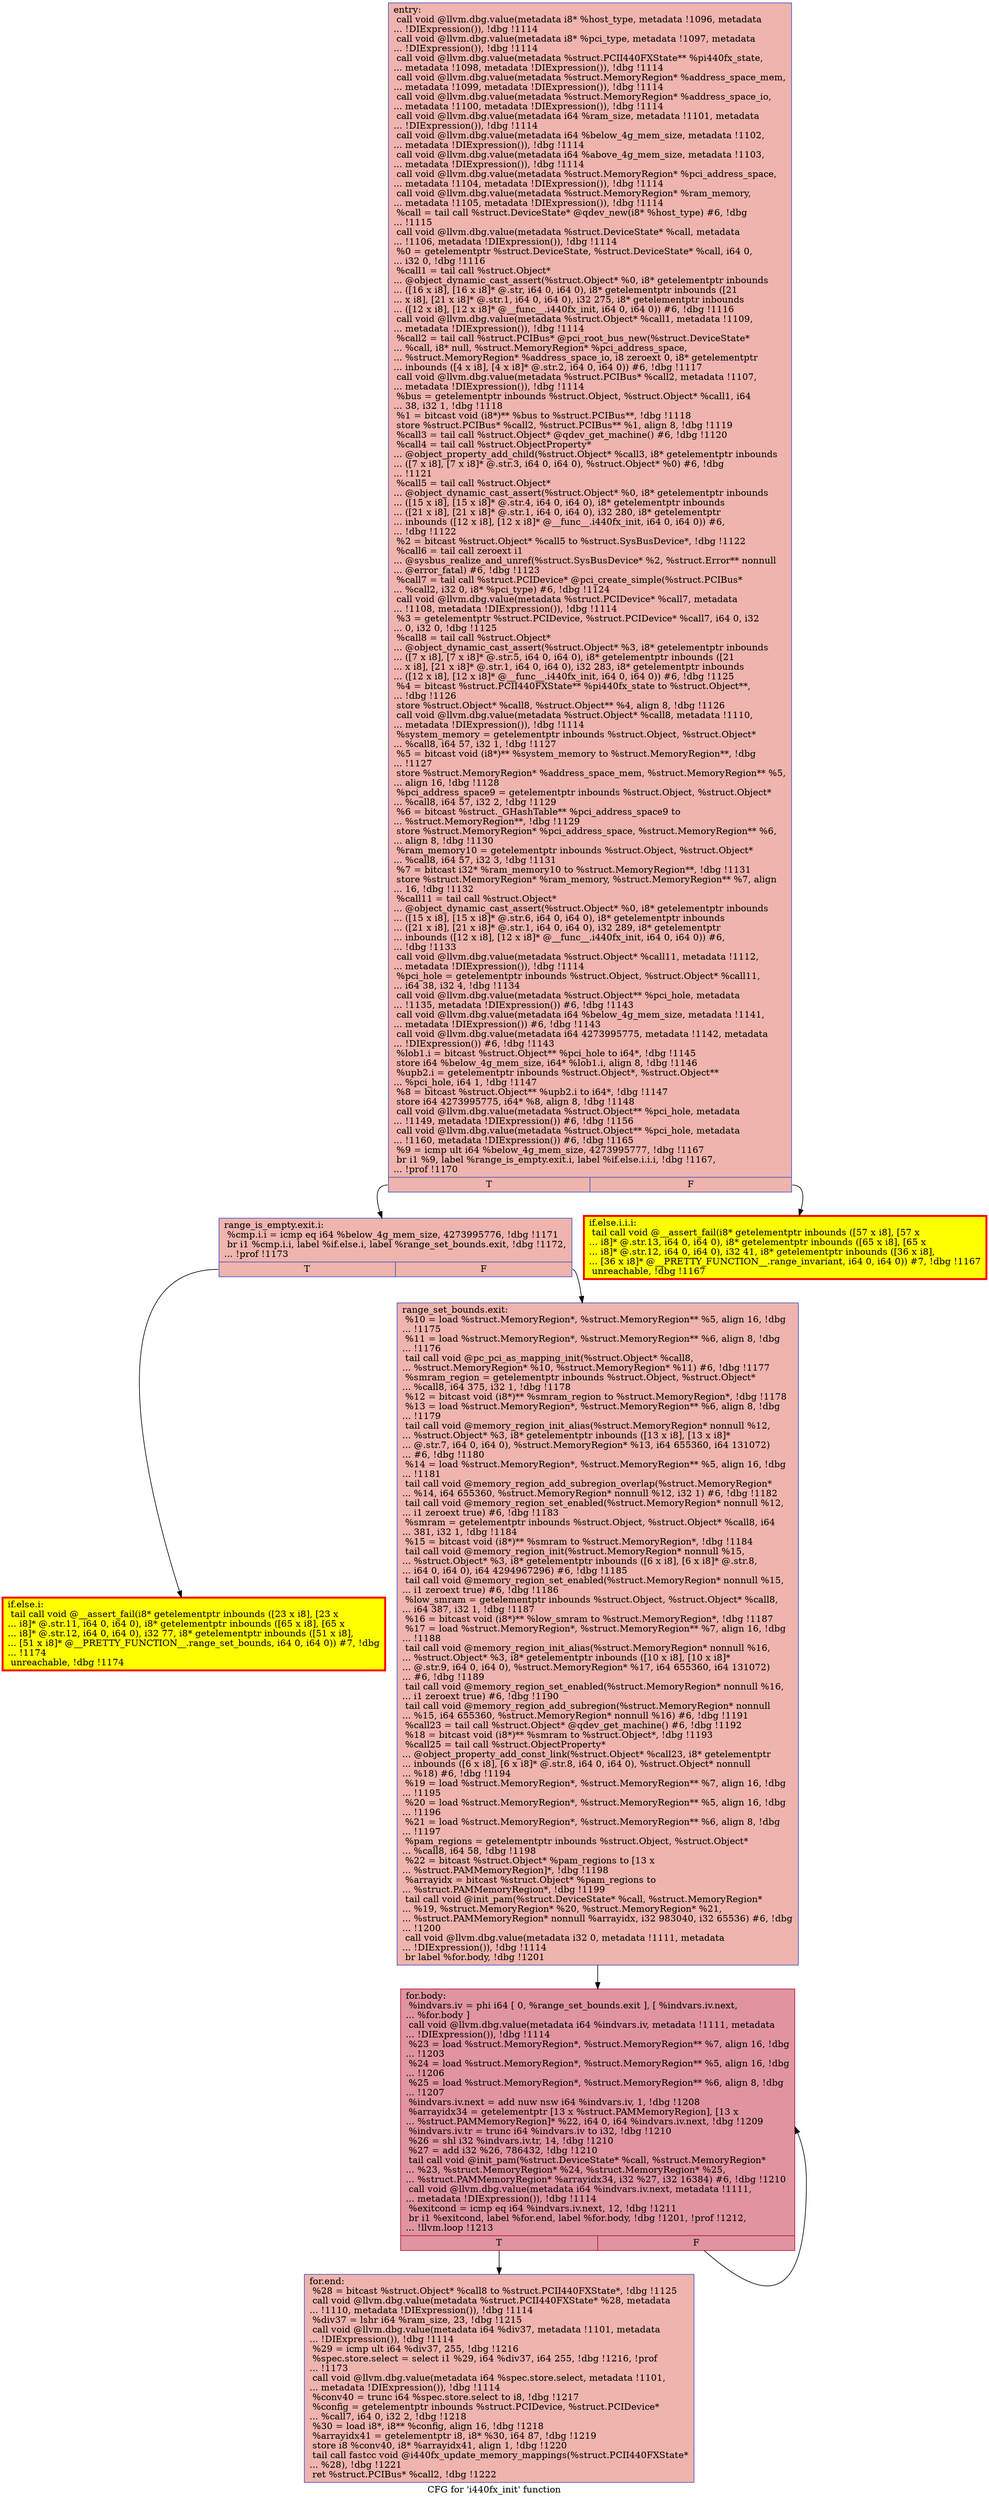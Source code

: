 digraph "CFG for 'i440fx_init' function" {
	label="CFG for 'i440fx_init' function";

	Node0x557ae62f1220 [shape=record,color="#3d50c3ff", style=filled, fillcolor="#d8564670",label="{entry:\l  call void @llvm.dbg.value(metadata i8* %host_type, metadata !1096, metadata\l... !DIExpression()), !dbg !1114\l  call void @llvm.dbg.value(metadata i8* %pci_type, metadata !1097, metadata\l... !DIExpression()), !dbg !1114\l  call void @llvm.dbg.value(metadata %struct.PCII440FXState** %pi440fx_state,\l... metadata !1098, metadata !DIExpression()), !dbg !1114\l  call void @llvm.dbg.value(metadata %struct.MemoryRegion* %address_space_mem,\l... metadata !1099, metadata !DIExpression()), !dbg !1114\l  call void @llvm.dbg.value(metadata %struct.MemoryRegion* %address_space_io,\l... metadata !1100, metadata !DIExpression()), !dbg !1114\l  call void @llvm.dbg.value(metadata i64 %ram_size, metadata !1101, metadata\l... !DIExpression()), !dbg !1114\l  call void @llvm.dbg.value(metadata i64 %below_4g_mem_size, metadata !1102,\l... metadata !DIExpression()), !dbg !1114\l  call void @llvm.dbg.value(metadata i64 %above_4g_mem_size, metadata !1103,\l... metadata !DIExpression()), !dbg !1114\l  call void @llvm.dbg.value(metadata %struct.MemoryRegion* %pci_address_space,\l... metadata !1104, metadata !DIExpression()), !dbg !1114\l  call void @llvm.dbg.value(metadata %struct.MemoryRegion* %ram_memory,\l... metadata !1105, metadata !DIExpression()), !dbg !1114\l  %call = tail call %struct.DeviceState* @qdev_new(i8* %host_type) #6, !dbg\l... !1115\l  call void @llvm.dbg.value(metadata %struct.DeviceState* %call, metadata\l... !1106, metadata !DIExpression()), !dbg !1114\l  %0 = getelementptr %struct.DeviceState, %struct.DeviceState* %call, i64 0,\l... i32 0, !dbg !1116\l  %call1 = tail call %struct.Object*\l... @object_dynamic_cast_assert(%struct.Object* %0, i8* getelementptr inbounds\l... ([16 x i8], [16 x i8]* @.str, i64 0, i64 0), i8* getelementptr inbounds ([21\l... x i8], [21 x i8]* @.str.1, i64 0, i64 0), i32 275, i8* getelementptr inbounds\l... ([12 x i8], [12 x i8]* @__func__.i440fx_init, i64 0, i64 0)) #6, !dbg !1116\l  call void @llvm.dbg.value(metadata %struct.Object* %call1, metadata !1109,\l... metadata !DIExpression()), !dbg !1114\l  %call2 = tail call %struct.PCIBus* @pci_root_bus_new(%struct.DeviceState*\l... %call, i8* null, %struct.MemoryRegion* %pci_address_space,\l... %struct.MemoryRegion* %address_space_io, i8 zeroext 0, i8* getelementptr\l... inbounds ([4 x i8], [4 x i8]* @.str.2, i64 0, i64 0)) #6, !dbg !1117\l  call void @llvm.dbg.value(metadata %struct.PCIBus* %call2, metadata !1107,\l... metadata !DIExpression()), !dbg !1114\l  %bus = getelementptr inbounds %struct.Object, %struct.Object* %call1, i64\l... 38, i32 1, !dbg !1118\l  %1 = bitcast void (i8*)** %bus to %struct.PCIBus**, !dbg !1118\l  store %struct.PCIBus* %call2, %struct.PCIBus** %1, align 8, !dbg !1119\l  %call3 = tail call %struct.Object* @qdev_get_machine() #6, !dbg !1120\l  %call4 = tail call %struct.ObjectProperty*\l... @object_property_add_child(%struct.Object* %call3, i8* getelementptr inbounds\l... ([7 x i8], [7 x i8]* @.str.3, i64 0, i64 0), %struct.Object* %0) #6, !dbg\l... !1121\l  %call5 = tail call %struct.Object*\l... @object_dynamic_cast_assert(%struct.Object* %0, i8* getelementptr inbounds\l... ([15 x i8], [15 x i8]* @.str.4, i64 0, i64 0), i8* getelementptr inbounds\l... ([21 x i8], [21 x i8]* @.str.1, i64 0, i64 0), i32 280, i8* getelementptr\l... inbounds ([12 x i8], [12 x i8]* @__func__.i440fx_init, i64 0, i64 0)) #6,\l... !dbg !1122\l  %2 = bitcast %struct.Object* %call5 to %struct.SysBusDevice*, !dbg !1122\l  %call6 = tail call zeroext i1\l... @sysbus_realize_and_unref(%struct.SysBusDevice* %2, %struct.Error** nonnull\l... @error_fatal) #6, !dbg !1123\l  %call7 = tail call %struct.PCIDevice* @pci_create_simple(%struct.PCIBus*\l... %call2, i32 0, i8* %pci_type) #6, !dbg !1124\l  call void @llvm.dbg.value(metadata %struct.PCIDevice* %call7, metadata\l... !1108, metadata !DIExpression()), !dbg !1114\l  %3 = getelementptr %struct.PCIDevice, %struct.PCIDevice* %call7, i64 0, i32\l... 0, i32 0, !dbg !1125\l  %call8 = tail call %struct.Object*\l... @object_dynamic_cast_assert(%struct.Object* %3, i8* getelementptr inbounds\l... ([7 x i8], [7 x i8]* @.str.5, i64 0, i64 0), i8* getelementptr inbounds ([21\l... x i8], [21 x i8]* @.str.1, i64 0, i64 0), i32 283, i8* getelementptr inbounds\l... ([12 x i8], [12 x i8]* @__func__.i440fx_init, i64 0, i64 0)) #6, !dbg !1125\l  %4 = bitcast %struct.PCII440FXState** %pi440fx_state to %struct.Object**,\l... !dbg !1126\l  store %struct.Object* %call8, %struct.Object** %4, align 8, !dbg !1126\l  call void @llvm.dbg.value(metadata %struct.Object* %call8, metadata !1110,\l... metadata !DIExpression()), !dbg !1114\l  %system_memory = getelementptr inbounds %struct.Object, %struct.Object*\l... %call8, i64 57, i32 1, !dbg !1127\l  %5 = bitcast void (i8*)** %system_memory to %struct.MemoryRegion**, !dbg\l... !1127\l  store %struct.MemoryRegion* %address_space_mem, %struct.MemoryRegion** %5,\l... align 16, !dbg !1128\l  %pci_address_space9 = getelementptr inbounds %struct.Object, %struct.Object*\l... %call8, i64 57, i32 2, !dbg !1129\l  %6 = bitcast %struct._GHashTable** %pci_address_space9 to\l... %struct.MemoryRegion**, !dbg !1129\l  store %struct.MemoryRegion* %pci_address_space, %struct.MemoryRegion** %6,\l... align 8, !dbg !1130\l  %ram_memory10 = getelementptr inbounds %struct.Object, %struct.Object*\l... %call8, i64 57, i32 3, !dbg !1131\l  %7 = bitcast i32* %ram_memory10 to %struct.MemoryRegion**, !dbg !1131\l  store %struct.MemoryRegion* %ram_memory, %struct.MemoryRegion** %7, align\l... 16, !dbg !1132\l  %call11 = tail call %struct.Object*\l... @object_dynamic_cast_assert(%struct.Object* %0, i8* getelementptr inbounds\l... ([15 x i8], [15 x i8]* @.str.6, i64 0, i64 0), i8* getelementptr inbounds\l... ([21 x i8], [21 x i8]* @.str.1, i64 0, i64 0), i32 289, i8* getelementptr\l... inbounds ([12 x i8], [12 x i8]* @__func__.i440fx_init, i64 0, i64 0)) #6,\l... !dbg !1133\l  call void @llvm.dbg.value(metadata %struct.Object* %call11, metadata !1112,\l... metadata !DIExpression()), !dbg !1114\l  %pci_hole = getelementptr inbounds %struct.Object, %struct.Object* %call11,\l... i64 38, i32 4, !dbg !1134\l  call void @llvm.dbg.value(metadata %struct.Object** %pci_hole, metadata\l... !1135, metadata !DIExpression()) #6, !dbg !1143\l  call void @llvm.dbg.value(metadata i64 %below_4g_mem_size, metadata !1141,\l... metadata !DIExpression()) #6, !dbg !1143\l  call void @llvm.dbg.value(metadata i64 4273995775, metadata !1142, metadata\l... !DIExpression()) #6, !dbg !1143\l  %lob1.i = bitcast %struct.Object** %pci_hole to i64*, !dbg !1145\l  store i64 %below_4g_mem_size, i64* %lob1.i, align 8, !dbg !1146\l  %upb2.i = getelementptr inbounds %struct.Object*, %struct.Object**\l... %pci_hole, i64 1, !dbg !1147\l  %8 = bitcast %struct.Object** %upb2.i to i64*, !dbg !1147\l  store i64 4273995775, i64* %8, align 8, !dbg !1148\l  call void @llvm.dbg.value(metadata %struct.Object** %pci_hole, metadata\l... !1149, metadata !DIExpression()) #6, !dbg !1156\l  call void @llvm.dbg.value(metadata %struct.Object** %pci_hole, metadata\l... !1160, metadata !DIExpression()) #6, !dbg !1165\l  %9 = icmp ult i64 %below_4g_mem_size, 4273995777, !dbg !1167\l  br i1 %9, label %range_is_empty.exit.i, label %if.else.i.i.i, !dbg !1167,\l... !prof !1170\l|{<s0>T|<s1>F}}"];
	Node0x557ae62f1220:s0 -> Node0x557ae66f0830;
	Node0x557ae62f1220:s1 -> Node0x557ae6693220;
	Node0x557ae6693220 [shape=record,penwidth=3.0, style="filled", color="red", fillcolor="yellow",label="{if.else.i.i.i:                                    \l  tail call void @__assert_fail(i8* getelementptr inbounds ([57 x i8], [57 x\l... i8]* @.str.13, i64 0, i64 0), i8* getelementptr inbounds ([65 x i8], [65 x\l... i8]* @.str.12, i64 0, i64 0), i32 41, i8* getelementptr inbounds ([36 x i8],\l... [36 x i8]* @__PRETTY_FUNCTION__.range_invariant, i64 0, i64 0)) #7, !dbg !1167\l  unreachable, !dbg !1167\l}"];
	Node0x557ae66f0830 [shape=record,color="#3d50c3ff", style=filled, fillcolor="#d8564670",label="{range_is_empty.exit.i:                            \l  %cmp.i.i = icmp eq i64 %below_4g_mem_size, 4273995776, !dbg !1171\l  br i1 %cmp.i.i, label %if.else.i, label %range_set_bounds.exit, !dbg !1172,\l... !prof !1173\l|{<s0>T|<s1>F}}"];
	Node0x557ae66f0830:s0 -> Node0x557ae66ff330;
	Node0x557ae66f0830:s1 -> Node0x557ae6703620;
	Node0x557ae66ff330 [shape=record,penwidth=3.0, style="filled", color="red", fillcolor="yellow",label="{if.else.i:                                        \l  tail call void @__assert_fail(i8* getelementptr inbounds ([23 x i8], [23 x\l... i8]* @.str.11, i64 0, i64 0), i8* getelementptr inbounds ([65 x i8], [65 x\l... i8]* @.str.12, i64 0, i64 0), i32 77, i8* getelementptr inbounds ([51 x i8],\l... [51 x i8]* @__PRETTY_FUNCTION__.range_set_bounds, i64 0, i64 0)) #7, !dbg\l... !1174\l  unreachable, !dbg !1174\l}"];
	Node0x557ae6703620 [shape=record,color="#3d50c3ff", style=filled, fillcolor="#d8564670",label="{range_set_bounds.exit:                            \l  %10 = load %struct.MemoryRegion*, %struct.MemoryRegion** %5, align 16, !dbg\l... !1175\l  %11 = load %struct.MemoryRegion*, %struct.MemoryRegion** %6, align 8, !dbg\l... !1176\l  tail call void @pc_pci_as_mapping_init(%struct.Object* %call8,\l... %struct.MemoryRegion* %10, %struct.MemoryRegion* %11) #6, !dbg !1177\l  %smram_region = getelementptr inbounds %struct.Object, %struct.Object*\l... %call8, i64 375, i32 1, !dbg !1178\l  %12 = bitcast void (i8*)** %smram_region to %struct.MemoryRegion*, !dbg !1178\l  %13 = load %struct.MemoryRegion*, %struct.MemoryRegion** %6, align 8, !dbg\l... !1179\l  tail call void @memory_region_init_alias(%struct.MemoryRegion* nonnull %12,\l... %struct.Object* %3, i8* getelementptr inbounds ([13 x i8], [13 x i8]*\l... @.str.7, i64 0, i64 0), %struct.MemoryRegion* %13, i64 655360, i64 131072)\l... #6, !dbg !1180\l  %14 = load %struct.MemoryRegion*, %struct.MemoryRegion** %5, align 16, !dbg\l... !1181\l  tail call void @memory_region_add_subregion_overlap(%struct.MemoryRegion*\l... %14, i64 655360, %struct.MemoryRegion* nonnull %12, i32 1) #6, !dbg !1182\l  tail call void @memory_region_set_enabled(%struct.MemoryRegion* nonnull %12,\l... i1 zeroext true) #6, !dbg !1183\l  %smram = getelementptr inbounds %struct.Object, %struct.Object* %call8, i64\l... 381, i32 1, !dbg !1184\l  %15 = bitcast void (i8*)** %smram to %struct.MemoryRegion*, !dbg !1184\l  tail call void @memory_region_init(%struct.MemoryRegion* nonnull %15,\l... %struct.Object* %3, i8* getelementptr inbounds ([6 x i8], [6 x i8]* @.str.8,\l... i64 0, i64 0), i64 4294967296) #6, !dbg !1185\l  tail call void @memory_region_set_enabled(%struct.MemoryRegion* nonnull %15,\l... i1 zeroext true) #6, !dbg !1186\l  %low_smram = getelementptr inbounds %struct.Object, %struct.Object* %call8,\l... i64 387, i32 1, !dbg !1187\l  %16 = bitcast void (i8*)** %low_smram to %struct.MemoryRegion*, !dbg !1187\l  %17 = load %struct.MemoryRegion*, %struct.MemoryRegion** %7, align 16, !dbg\l... !1188\l  tail call void @memory_region_init_alias(%struct.MemoryRegion* nonnull %16,\l... %struct.Object* %3, i8* getelementptr inbounds ([10 x i8], [10 x i8]*\l... @.str.9, i64 0, i64 0), %struct.MemoryRegion* %17, i64 655360, i64 131072)\l... #6, !dbg !1189\l  tail call void @memory_region_set_enabled(%struct.MemoryRegion* nonnull %16,\l... i1 zeroext true) #6, !dbg !1190\l  tail call void @memory_region_add_subregion(%struct.MemoryRegion* nonnull\l... %15, i64 655360, %struct.MemoryRegion* nonnull %16) #6, !dbg !1191\l  %call23 = tail call %struct.Object* @qdev_get_machine() #6, !dbg !1192\l  %18 = bitcast void (i8*)** %smram to %struct.Object*, !dbg !1193\l  %call25 = tail call %struct.ObjectProperty*\l... @object_property_add_const_link(%struct.Object* %call23, i8* getelementptr\l... inbounds ([6 x i8], [6 x i8]* @.str.8, i64 0, i64 0), %struct.Object* nonnull\l... %18) #6, !dbg !1194\l  %19 = load %struct.MemoryRegion*, %struct.MemoryRegion** %7, align 16, !dbg\l... !1195\l  %20 = load %struct.MemoryRegion*, %struct.MemoryRegion** %5, align 16, !dbg\l... !1196\l  %21 = load %struct.MemoryRegion*, %struct.MemoryRegion** %6, align 8, !dbg\l... !1197\l  %pam_regions = getelementptr inbounds %struct.Object, %struct.Object*\l... %call8, i64 58, !dbg !1198\l  %22 = bitcast %struct.Object* %pam_regions to [13 x\l... %struct.PAMMemoryRegion]*, !dbg !1198\l  %arrayidx = bitcast %struct.Object* %pam_regions to\l... %struct.PAMMemoryRegion*, !dbg !1199\l  tail call void @init_pam(%struct.DeviceState* %call, %struct.MemoryRegion*\l... %19, %struct.MemoryRegion* %20, %struct.MemoryRegion* %21,\l... %struct.PAMMemoryRegion* nonnull %arrayidx, i32 983040, i32 65536) #6, !dbg\l... !1200\l  call void @llvm.dbg.value(metadata i32 0, metadata !1111, metadata\l... !DIExpression()), !dbg !1114\l  br label %for.body, !dbg !1201\l}"];
	Node0x557ae6703620 -> Node0x557ae667b460;
	Node0x557ae667b460 [shape=record,color="#b70d28ff", style=filled, fillcolor="#b70d2870",label="{for.body:                                         \l  %indvars.iv = phi i64 [ 0, %range_set_bounds.exit ], [ %indvars.iv.next,\l... %for.body ]\l  call void @llvm.dbg.value(metadata i64 %indvars.iv, metadata !1111, metadata\l... !DIExpression()), !dbg !1114\l  %23 = load %struct.MemoryRegion*, %struct.MemoryRegion** %7, align 16, !dbg\l... !1203\l  %24 = load %struct.MemoryRegion*, %struct.MemoryRegion** %5, align 16, !dbg\l... !1206\l  %25 = load %struct.MemoryRegion*, %struct.MemoryRegion** %6, align 8, !dbg\l... !1207\l  %indvars.iv.next = add nuw nsw i64 %indvars.iv, 1, !dbg !1208\l  %arrayidx34 = getelementptr [13 x %struct.PAMMemoryRegion], [13 x\l... %struct.PAMMemoryRegion]* %22, i64 0, i64 %indvars.iv.next, !dbg !1209\l  %indvars.iv.tr = trunc i64 %indvars.iv to i32, !dbg !1210\l  %26 = shl i32 %indvars.iv.tr, 14, !dbg !1210\l  %27 = add i32 %26, 786432, !dbg !1210\l  tail call void @init_pam(%struct.DeviceState* %call, %struct.MemoryRegion*\l... %23, %struct.MemoryRegion* %24, %struct.MemoryRegion* %25,\l... %struct.PAMMemoryRegion* %arrayidx34, i32 %27, i32 16384) #6, !dbg !1210\l  call void @llvm.dbg.value(metadata i64 %indvars.iv.next, metadata !1111,\l... metadata !DIExpression()), !dbg !1114\l  %exitcond = icmp eq i64 %indvars.iv.next, 12, !dbg !1211\l  br i1 %exitcond, label %for.end, label %for.body, !dbg !1201, !prof !1212,\l... !llvm.loop !1213\l|{<s0>T|<s1>F}}"];
	Node0x557ae667b460:s0 -> Node0x557ae6670260;
	Node0x557ae667b460:s1 -> Node0x557ae667b460;
	Node0x557ae6670260 [shape=record,color="#3d50c3ff", style=filled, fillcolor="#d8564670",label="{for.end:                                          \l  %28 = bitcast %struct.Object* %call8 to %struct.PCII440FXState*, !dbg !1125\l  call void @llvm.dbg.value(metadata %struct.PCII440FXState* %28, metadata\l... !1110, metadata !DIExpression()), !dbg !1114\l  %div37 = lshr i64 %ram_size, 23, !dbg !1215\l  call void @llvm.dbg.value(metadata i64 %div37, metadata !1101, metadata\l... !DIExpression()), !dbg !1114\l  %29 = icmp ult i64 %div37, 255, !dbg !1216\l  %spec.store.select = select i1 %29, i64 %div37, i64 255, !dbg !1216, !prof\l... !1173\l  call void @llvm.dbg.value(metadata i64 %spec.store.select, metadata !1101,\l... metadata !DIExpression()), !dbg !1114\l  %conv40 = trunc i64 %spec.store.select to i8, !dbg !1217\l  %config = getelementptr inbounds %struct.PCIDevice, %struct.PCIDevice*\l... %call7, i64 0, i32 2, !dbg !1218\l  %30 = load i8*, i8** %config, align 16, !dbg !1218\l  %arrayidx41 = getelementptr i8, i8* %30, i64 87, !dbg !1219\l  store i8 %conv40, i8* %arrayidx41, align 1, !dbg !1220\l  tail call fastcc void @i440fx_update_memory_mappings(%struct.PCII440FXState*\l... %28), !dbg !1221\l  ret %struct.PCIBus* %call2, !dbg !1222\l}"];
}
